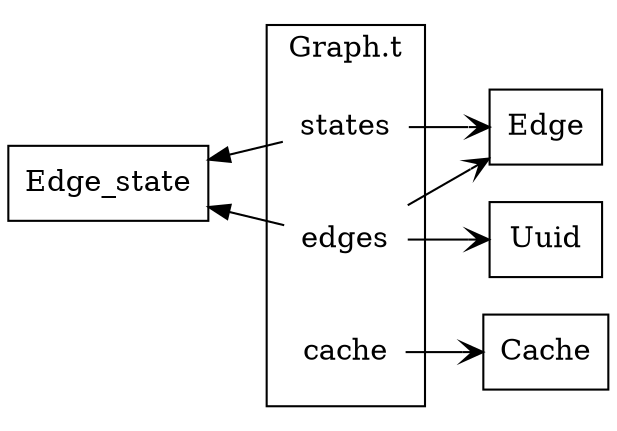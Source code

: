 digraph G {
  rankdir=LR
  compound=true
  splines=true
  concentrate=true

  node [shape=box]

  Edg [label="Edge"]
  Uuid

  edge [arrowhead="vee"]

  subgraph cluster_graph {
    label="Graph.t"

    node [shape=none]

    edges; states; cache
  }

  Edge_state -> {edges; states} [dir=back]

  edges -> Uuid
  {edges; states} -> Edg
  cache -> Cache
}
